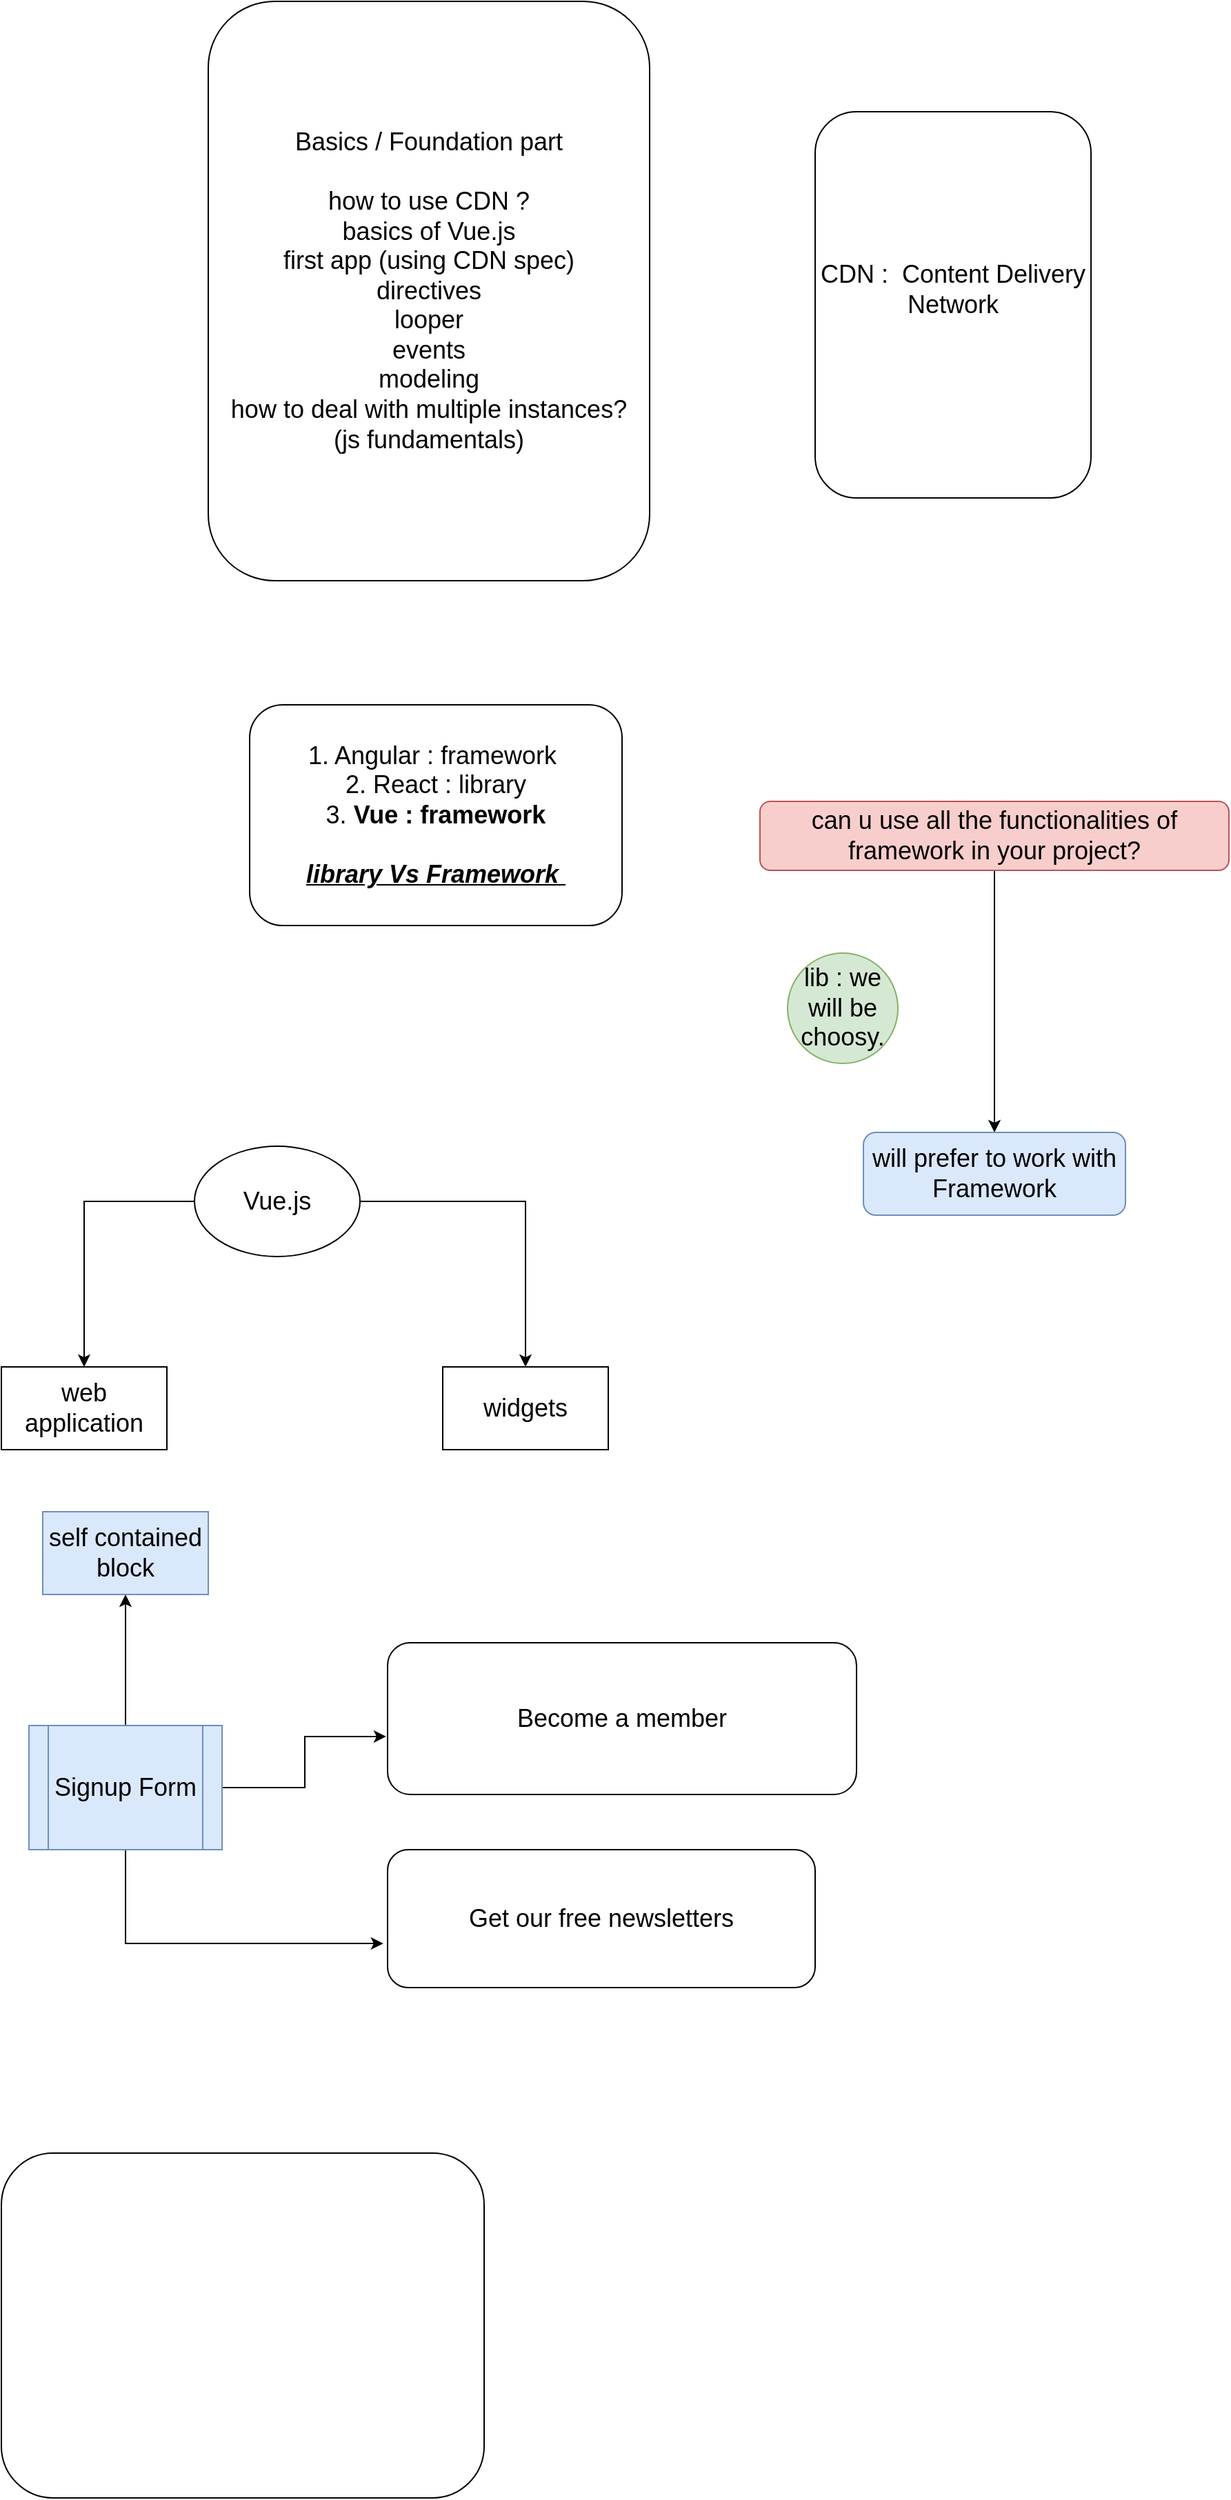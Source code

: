 <mxfile version="17.4.0" type="github">
  <diagram id="LiXWn4SLnO2pyprJ95lD" name="Page-1">
    <mxGraphModel dx="2272" dy="786" grid="1" gridSize="10" guides="1" tooltips="1" connect="1" arrows="1" fold="1" page="1" pageScale="1" pageWidth="850" pageHeight="1100" math="0" shadow="0">
      <root>
        <mxCell id="0" />
        <mxCell id="1" parent="0" />
        <mxCell id="paTC-IRf0mrHUXig7ckt-1" value="Basics / Foundation part&lt;br&gt;&lt;br&gt;how to use CDN ?&lt;br&gt;basics of Vue.js&lt;br&gt;first app (using CDN spec)&lt;br&gt;directives&lt;br&gt;looper&lt;br&gt;events&lt;br&gt;modeling&lt;br&gt;how to deal with multiple instances?&lt;br&gt;(js fundamentals)&lt;br&gt;" style="rounded=1;whiteSpace=wrap;html=1;fontSize=18;" vertex="1" parent="1">
          <mxGeometry x="100" y="30" width="320" height="420" as="geometry" />
        </mxCell>
        <mxCell id="paTC-IRf0mrHUXig7ckt-2" value="CDN :&amp;nbsp; Content Delivery Network&lt;br&gt;&lt;br&gt;" style="rounded=1;whiteSpace=wrap;html=1;fontSize=18;" vertex="1" parent="1">
          <mxGeometry x="540" y="110" width="200" height="280" as="geometry" />
        </mxCell>
        <mxCell id="paTC-IRf0mrHUXig7ckt-3" value="1. Angular : framework&amp;nbsp;&lt;br&gt;2. React : library&lt;br&gt;3.&lt;b&gt; Vue : framework&lt;br&gt;&lt;/b&gt;&lt;br&gt;&lt;u&gt;&lt;i&gt;&lt;b&gt;library Vs Framework&amp;nbsp;&lt;/b&gt;&lt;/i&gt;&lt;/u&gt;" style="rounded=1;whiteSpace=wrap;html=1;fontSize=18;" vertex="1" parent="1">
          <mxGeometry x="130" y="540" width="270" height="160" as="geometry" />
        </mxCell>
        <mxCell id="paTC-IRf0mrHUXig7ckt-7" value="" style="edgeStyle=orthogonalEdgeStyle;rounded=0;orthogonalLoop=1;jettySize=auto;html=1;fontSize=18;" edge="1" parent="1" source="paTC-IRf0mrHUXig7ckt-4" target="paTC-IRf0mrHUXig7ckt-6">
          <mxGeometry relative="1" as="geometry" />
        </mxCell>
        <mxCell id="paTC-IRf0mrHUXig7ckt-4" value="can u use all the functionalities of framework in your project?" style="rounded=1;whiteSpace=wrap;html=1;fontSize=18;fillColor=#f8cecc;strokeColor=#b85450;" vertex="1" parent="1">
          <mxGeometry x="500" y="610" width="340" height="50" as="geometry" />
        </mxCell>
        <mxCell id="paTC-IRf0mrHUXig7ckt-5" value="lib : we will be choosy." style="ellipse;whiteSpace=wrap;html=1;aspect=fixed;fontSize=18;fillColor=#d5e8d4;strokeColor=#82b366;" vertex="1" parent="1">
          <mxGeometry x="520" y="720" width="80" height="80" as="geometry" />
        </mxCell>
        <mxCell id="paTC-IRf0mrHUXig7ckt-6" value="will prefer to work with Framework" style="whiteSpace=wrap;html=1;fontSize=18;fillColor=#dae8fc;strokeColor=#6c8ebf;rounded=1;" vertex="1" parent="1">
          <mxGeometry x="575" y="850" width="190" height="60" as="geometry" />
        </mxCell>
        <mxCell id="paTC-IRf0mrHUXig7ckt-10" value="" style="edgeStyle=orthogonalEdgeStyle;rounded=0;orthogonalLoop=1;jettySize=auto;html=1;fontSize=18;" edge="1" parent="1" source="paTC-IRf0mrHUXig7ckt-8" target="paTC-IRf0mrHUXig7ckt-9">
          <mxGeometry relative="1" as="geometry" />
        </mxCell>
        <mxCell id="paTC-IRf0mrHUXig7ckt-12" value="" style="edgeStyle=orthogonalEdgeStyle;rounded=0;orthogonalLoop=1;jettySize=auto;html=1;fontSize=18;" edge="1" parent="1" source="paTC-IRf0mrHUXig7ckt-8" target="paTC-IRf0mrHUXig7ckt-11">
          <mxGeometry relative="1" as="geometry" />
        </mxCell>
        <mxCell id="paTC-IRf0mrHUXig7ckt-8" value="Vue.js" style="ellipse;whiteSpace=wrap;html=1;fontSize=18;" vertex="1" parent="1">
          <mxGeometry x="90" y="860" width="120" height="80" as="geometry" />
        </mxCell>
        <mxCell id="paTC-IRf0mrHUXig7ckt-9" value="web application" style="whiteSpace=wrap;html=1;fontSize=18;" vertex="1" parent="1">
          <mxGeometry x="-50" y="1020" width="120" height="60" as="geometry" />
        </mxCell>
        <mxCell id="paTC-IRf0mrHUXig7ckt-11" value="widgets" style="whiteSpace=wrap;html=1;fontSize=18;" vertex="1" parent="1">
          <mxGeometry x="270" y="1020" width="120" height="60" as="geometry" />
        </mxCell>
        <mxCell id="paTC-IRf0mrHUXig7ckt-15" value="Become a member" style="rounded=1;whiteSpace=wrap;html=1;fontSize=18;" vertex="1" parent="1">
          <mxGeometry x="230" y="1220" width="340" height="110" as="geometry" />
        </mxCell>
        <mxCell id="paTC-IRf0mrHUXig7ckt-16" value="Get our free newsletters" style="rounded=1;whiteSpace=wrap;html=1;fontSize=18;" vertex="1" parent="1">
          <mxGeometry x="230" y="1370" width="310" height="100" as="geometry" />
        </mxCell>
        <mxCell id="paTC-IRf0mrHUXig7ckt-18" style="edgeStyle=orthogonalEdgeStyle;rounded=0;orthogonalLoop=1;jettySize=auto;html=1;entryX=-0.003;entryY=0.618;entryDx=0;entryDy=0;entryPerimeter=0;fontSize=18;" edge="1" parent="1" source="paTC-IRf0mrHUXig7ckt-17" target="paTC-IRf0mrHUXig7ckt-15">
          <mxGeometry relative="1" as="geometry" />
        </mxCell>
        <mxCell id="paTC-IRf0mrHUXig7ckt-19" style="edgeStyle=orthogonalEdgeStyle;rounded=0;orthogonalLoop=1;jettySize=auto;html=1;entryX=-0.01;entryY=0.68;entryDx=0;entryDy=0;entryPerimeter=0;fontSize=18;" edge="1" parent="1" source="paTC-IRf0mrHUXig7ckt-17" target="paTC-IRf0mrHUXig7ckt-16">
          <mxGeometry relative="1" as="geometry">
            <Array as="points">
              <mxPoint x="40" y="1438" />
            </Array>
          </mxGeometry>
        </mxCell>
        <mxCell id="paTC-IRf0mrHUXig7ckt-21" value="" style="edgeStyle=orthogonalEdgeStyle;rounded=0;orthogonalLoop=1;jettySize=auto;html=1;fontSize=18;" edge="1" parent="1" source="paTC-IRf0mrHUXig7ckt-17" target="paTC-IRf0mrHUXig7ckt-20">
          <mxGeometry relative="1" as="geometry" />
        </mxCell>
        <mxCell id="paTC-IRf0mrHUXig7ckt-17" value="Signup Form" style="shape=process;whiteSpace=wrap;html=1;backgroundOutline=1;fontSize=18;fillColor=#dae8fc;strokeColor=#6c8ebf;" vertex="1" parent="1">
          <mxGeometry x="-30" y="1280" width="140" height="90" as="geometry" />
        </mxCell>
        <mxCell id="paTC-IRf0mrHUXig7ckt-20" value="self contained block" style="whiteSpace=wrap;html=1;fontSize=18;fillColor=#dae8fc;strokeColor=#6c8ebf;" vertex="1" parent="1">
          <mxGeometry x="-20" y="1125" width="120" height="60" as="geometry" />
        </mxCell>
        <mxCell id="paTC-IRf0mrHUXig7ckt-22" value="" style="rounded=1;whiteSpace=wrap;html=1;fontSize=18;" vertex="1" parent="1">
          <mxGeometry x="-50" y="1590" width="350" height="250" as="geometry" />
        </mxCell>
      </root>
    </mxGraphModel>
  </diagram>
</mxfile>
